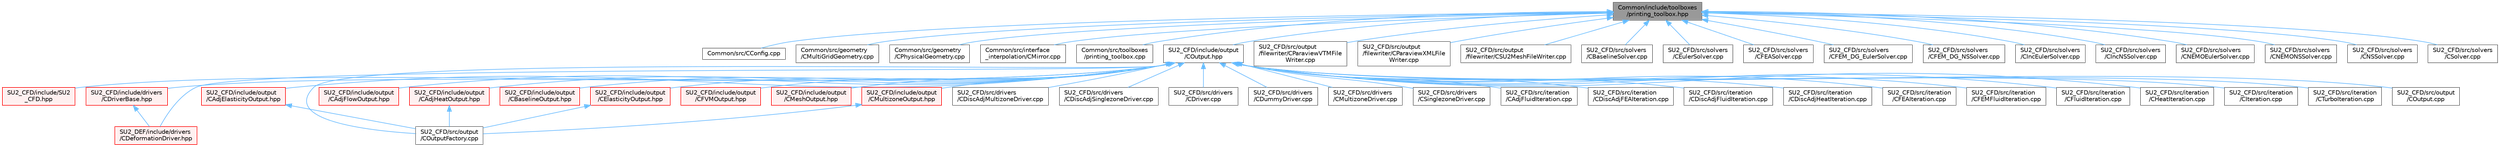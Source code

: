 digraph "Common/include/toolboxes/printing_toolbox.hpp"
{
 // LATEX_PDF_SIZE
  bgcolor="transparent";
  edge [fontname=Helvetica,fontsize=10,labelfontname=Helvetica,labelfontsize=10];
  node [fontname=Helvetica,fontsize=10,shape=box,height=0.2,width=0.4];
  Node1 [id="Node000001",label="Common/include/toolboxes\l/printing_toolbox.hpp",height=0.2,width=0.4,color="gray40", fillcolor="grey60", style="filled", fontcolor="black",tooltip="Header file for the printing toolbox."];
  Node1 -> Node2 [id="edge1_Node000001_Node000002",dir="back",color="steelblue1",style="solid",tooltip=" "];
  Node2 [id="Node000002",label="Common/src/CConfig.cpp",height=0.2,width=0.4,color="grey40", fillcolor="white", style="filled",URL="$CConfig_8cpp.html",tooltip="Main file for managing the config file."];
  Node1 -> Node3 [id="edge2_Node000001_Node000003",dir="back",color="steelblue1",style="solid",tooltip=" "];
  Node3 [id="Node000003",label="Common/src/geometry\l/CMultiGridGeometry.cpp",height=0.2,width=0.4,color="grey40", fillcolor="white", style="filled",URL="$CMultiGridGeometry_8cpp.html",tooltip="Implementation of the multigrid geometry class."];
  Node1 -> Node4 [id="edge3_Node000001_Node000004",dir="back",color="steelblue1",style="solid",tooltip=" "];
  Node4 [id="Node000004",label="Common/src/geometry\l/CPhysicalGeometry.cpp",height=0.2,width=0.4,color="grey40", fillcolor="white", style="filled",URL="$CPhysicalGeometry_8cpp.html",tooltip="Implementation of the physical geometry class."];
  Node1 -> Node5 [id="edge4_Node000001_Node000005",dir="back",color="steelblue1",style="solid",tooltip=" "];
  Node5 [id="Node000005",label="Common/src/interface\l_interpolation/CMirror.cpp",height=0.2,width=0.4,color="grey40", fillcolor="white", style="filled",URL="$CMirror_8cpp.html",tooltip="Implementation of mirror interpolation (conservative approach in FSI problems)."];
  Node1 -> Node6 [id="edge5_Node000001_Node000006",dir="back",color="steelblue1",style="solid",tooltip=" "];
  Node6 [id="Node000006",label="Common/src/toolboxes\l/printing_toolbox.cpp",height=0.2,width=0.4,color="grey40", fillcolor="white", style="filled",URL="$printing__toolbox_8cpp.html",tooltip="Printing tools."];
  Node1 -> Node7 [id="edge6_Node000001_Node000007",dir="back",color="steelblue1",style="solid",tooltip=" "];
  Node7 [id="Node000007",label="SU2_CFD/include/output\l/COutput.hpp",height=0.2,width=0.4,color="grey40", fillcolor="white", style="filled",URL="$COutput_8hpp.html",tooltip="Headers of the output class."];
  Node7 -> Node8 [id="edge7_Node000007_Node000008",dir="back",color="steelblue1",style="solid",tooltip=" "];
  Node8 [id="Node000008",label="SU2_CFD/include/SU2\l_CFD.hpp",height=0.2,width=0.4,color="red", fillcolor="#FFF0F0", style="filled",URL="$SU2__CFD_8hpp.html",tooltip="Headers of the main subroutines of the code SU2_CFD. The subroutines and functions are in the SU2_CFD..."];
  Node7 -> Node10 [id="edge8_Node000007_Node000010",dir="back",color="steelblue1",style="solid",tooltip=" "];
  Node10 [id="Node000010",label="SU2_CFD/include/drivers\l/CDriverBase.hpp",height=0.2,width=0.4,color="red", fillcolor="#FFF0F0", style="filled",URL="$CDriverBase_8hpp.html",tooltip="Base class for all drivers."];
  Node10 -> Node25 [id="edge9_Node000010_Node000025",dir="back",color="steelblue1",style="solid",tooltip=" "];
  Node25 [id="Node000025",label="SU2_DEF/include/drivers\l/CDeformationDriver.hpp",height=0.2,width=0.4,color="red", fillcolor="#FFF0F0", style="filled",URL="$CDeformationDriver_8hpp.html",tooltip="Headers of the main subroutines for driving the mesh deformation."];
  Node7 -> Node31 [id="edge10_Node000007_Node000031",dir="back",color="steelblue1",style="solid",tooltip=" "];
  Node31 [id="Node000031",label="SU2_CFD/include/output\l/CAdjElasticityOutput.hpp",height=0.2,width=0.4,color="red", fillcolor="#FFF0F0", style="filled",URL="$CAdjElasticityOutput_8hpp.html",tooltip="Headers of the adjoint elasticity output class."];
  Node31 -> Node33 [id="edge11_Node000031_Node000033",dir="back",color="steelblue1",style="solid",tooltip=" "];
  Node33 [id="Node000033",label="SU2_CFD/src/output\l/COutputFactory.cpp",height=0.2,width=0.4,color="grey40", fillcolor="white", style="filled",URL="$COutputFactory_8cpp.html",tooltip="Main subroutines for output solver information."];
  Node7 -> Node34 [id="edge12_Node000007_Node000034",dir="back",color="steelblue1",style="solid",tooltip=" "];
  Node34 [id="Node000034",label="SU2_CFD/include/output\l/CAdjFlowOutput.hpp",height=0.2,width=0.4,color="red", fillcolor="#FFF0F0", style="filled",URL="$CAdjFlowOutput_8hpp.html",tooltip="Headers of the adjoint flow output."];
  Node7 -> Node40 [id="edge13_Node000007_Node000040",dir="back",color="steelblue1",style="solid",tooltip=" "];
  Node40 [id="Node000040",label="SU2_CFD/include/output\l/CAdjHeatOutput.hpp",height=0.2,width=0.4,color="red", fillcolor="#FFF0F0", style="filled",URL="$CAdjHeatOutput_8hpp.html",tooltip="Headers of the adjoint heat output."];
  Node40 -> Node33 [id="edge14_Node000040_Node000033",dir="back",color="steelblue1",style="solid",tooltip=" "];
  Node7 -> Node42 [id="edge15_Node000007_Node000042",dir="back",color="steelblue1",style="solid",tooltip=" "];
  Node42 [id="Node000042",label="SU2_CFD/include/output\l/CBaselineOutput.hpp",height=0.2,width=0.4,color="red", fillcolor="#FFF0F0", style="filled",URL="$CBaselineOutput_8hpp.html",tooltip="Headers of the baseline output."];
  Node7 -> Node46 [id="edge16_Node000007_Node000046",dir="back",color="steelblue1",style="solid",tooltip=" "];
  Node46 [id="Node000046",label="SU2_CFD/include/output\l/CElasticityOutput.hpp",height=0.2,width=0.4,color="red", fillcolor="#FFF0F0", style="filled",URL="$CElasticityOutput_8hpp.html",tooltip="Headers of the elasticity output."];
  Node46 -> Node33 [id="edge17_Node000046_Node000033",dir="back",color="steelblue1",style="solid",tooltip=" "];
  Node7 -> Node48 [id="edge18_Node000007_Node000048",dir="back",color="steelblue1",style="solid",tooltip=" "];
  Node48 [id="Node000048",label="SU2_CFD/include/output\l/CFVMOutput.hpp",height=0.2,width=0.4,color="red", fillcolor="#FFF0F0", style="filled",URL="$CFVMOutput_8hpp.html",tooltip="Headers of the Finite Volume Method output."];
  Node7 -> Node62 [id="edge19_Node000007_Node000062",dir="back",color="steelblue1",style="solid",tooltip=" "];
  Node62 [id="Node000062",label="SU2_CFD/include/output\l/CMeshOutput.hpp",height=0.2,width=0.4,color="red", fillcolor="#FFF0F0", style="filled",URL="$CMeshOutput_8hpp.html",tooltip="Headers of the mesh output."];
  Node7 -> Node64 [id="edge20_Node000007_Node000064",dir="back",color="steelblue1",style="solid",tooltip=" "];
  Node64 [id="Node000064",label="SU2_CFD/include/output\l/CMultizoneOutput.hpp",height=0.2,width=0.4,color="red", fillcolor="#FFF0F0", style="filled",URL="$CMultizoneOutput_8hpp.html",tooltip="Headers of the main subroutines for screen and history output in multizone problems."];
  Node64 -> Node33 [id="edge21_Node000064_Node000033",dir="back",color="steelblue1",style="solid",tooltip=" "];
  Node7 -> Node16 [id="edge22_Node000007_Node000016",dir="back",color="steelblue1",style="solid",tooltip=" "];
  Node16 [id="Node000016",label="SU2_CFD/src/drivers\l/CDiscAdjMultizoneDriver.cpp",height=0.2,width=0.4,color="grey40", fillcolor="white", style="filled",URL="$CDiscAdjMultizoneDriver_8cpp.html",tooltip="The main subroutines for driving adjoint multi-zone problems."];
  Node7 -> Node20 [id="edge23_Node000007_Node000020",dir="back",color="steelblue1",style="solid",tooltip=" "];
  Node20 [id="Node000020",label="SU2_CFD/src/drivers\l/CDiscAdjSinglezoneDriver.cpp",height=0.2,width=0.4,color="grey40", fillcolor="white", style="filled",URL="$CDiscAdjSinglezoneDriver_8cpp.html",tooltip=" "];
  Node7 -> Node23 [id="edge24_Node000007_Node000023",dir="back",color="steelblue1",style="solid",tooltip=" "];
  Node23 [id="Node000023",label="SU2_CFD/src/drivers\l/CDriver.cpp",height=0.2,width=0.4,color="grey40", fillcolor="white", style="filled",URL="$CDriver_8cpp.html",tooltip="The main subroutines for driving single or multi-zone problems."];
  Node7 -> Node13 [id="edge25_Node000007_Node000013",dir="back",color="steelblue1",style="solid",tooltip=" "];
  Node13 [id="Node000013",label="SU2_CFD/src/drivers\l/CDummyDriver.cpp",height=0.2,width=0.4,color="grey40", fillcolor="white", style="filled",URL="$CDummyDriver_8cpp.html",tooltip="Dummy driver class for running the preprocessing without geometry preprocessing."];
  Node7 -> Node17 [id="edge26_Node000007_Node000017",dir="back",color="steelblue1",style="solid",tooltip=" "];
  Node17 [id="Node000017",label="SU2_CFD/src/drivers\l/CMultizoneDriver.cpp",height=0.2,width=0.4,color="grey40", fillcolor="white", style="filled",URL="$CMultizoneDriver_8cpp.html",tooltip=" "];
  Node7 -> Node21 [id="edge27_Node000007_Node000021",dir="back",color="steelblue1",style="solid",tooltip=" "];
  Node21 [id="Node000021",label="SU2_CFD/src/drivers\l/CSinglezoneDriver.cpp",height=0.2,width=0.4,color="grey40", fillcolor="white", style="filled",URL="$CSinglezoneDriver_8cpp.html",tooltip=" "];
  Node7 -> Node66 [id="edge28_Node000007_Node000066",dir="back",color="steelblue1",style="solid",tooltip=" "];
  Node66 [id="Node000066",label="SU2_CFD/src/iteration\l/CAdjFluidIteration.cpp",height=0.2,width=0.4,color="grey40", fillcolor="white", style="filled",URL="$CAdjFluidIteration_8cpp.html",tooltip="Main subroutines used by SU2_CFD."];
  Node7 -> Node67 [id="edge29_Node000007_Node000067",dir="back",color="steelblue1",style="solid",tooltip=" "];
  Node67 [id="Node000067",label="SU2_CFD/src/iteration\l/CDiscAdjFEAIteration.cpp",height=0.2,width=0.4,color="grey40", fillcolor="white", style="filled",URL="$CDiscAdjFEAIteration_8cpp.html",tooltip="Main subroutines used by SU2_CFD."];
  Node7 -> Node68 [id="edge30_Node000007_Node000068",dir="back",color="steelblue1",style="solid",tooltip=" "];
  Node68 [id="Node000068",label="SU2_CFD/src/iteration\l/CDiscAdjFluidIteration.cpp",height=0.2,width=0.4,color="grey40", fillcolor="white", style="filled",URL="$CDiscAdjFluidIteration_8cpp.html",tooltip="Main subroutines used by SU2_CFD."];
  Node7 -> Node69 [id="edge31_Node000007_Node000069",dir="back",color="steelblue1",style="solid",tooltip=" "];
  Node69 [id="Node000069",label="SU2_CFD/src/iteration\l/CDiscAdjHeatIteration.cpp",height=0.2,width=0.4,color="grey40", fillcolor="white", style="filled",URL="$CDiscAdjHeatIteration_8cpp.html",tooltip="Main subroutines used by SU2_CFD."];
  Node7 -> Node70 [id="edge32_Node000007_Node000070",dir="back",color="steelblue1",style="solid",tooltip=" "];
  Node70 [id="Node000070",label="SU2_CFD/src/iteration\l/CFEAIteration.cpp",height=0.2,width=0.4,color="grey40", fillcolor="white", style="filled",URL="$CFEAIteration_8cpp.html",tooltip="Main subroutines used by SU2_CFD."];
  Node7 -> Node71 [id="edge33_Node000007_Node000071",dir="back",color="steelblue1",style="solid",tooltip=" "];
  Node71 [id="Node000071",label="SU2_CFD/src/iteration\l/CFEMFluidIteration.cpp",height=0.2,width=0.4,color="grey40", fillcolor="white", style="filled",URL="$CFEMFluidIteration_8cpp.html",tooltip="Main subroutines used by SU2_CFD."];
  Node7 -> Node72 [id="edge34_Node000007_Node000072",dir="back",color="steelblue1",style="solid",tooltip=" "];
  Node72 [id="Node000072",label="SU2_CFD/src/iteration\l/CFluidIteration.cpp",height=0.2,width=0.4,color="grey40", fillcolor="white", style="filled",URL="$CFluidIteration_8cpp.html",tooltip="Main subroutines used by SU2_CFD."];
  Node7 -> Node73 [id="edge35_Node000007_Node000073",dir="back",color="steelblue1",style="solid",tooltip=" "];
  Node73 [id="Node000073",label="SU2_CFD/src/iteration\l/CHeatIteration.cpp",height=0.2,width=0.4,color="grey40", fillcolor="white", style="filled",URL="$CHeatIteration_8cpp.html",tooltip="Main subroutines used by SU2_CFD."];
  Node7 -> Node74 [id="edge36_Node000007_Node000074",dir="back",color="steelblue1",style="solid",tooltip=" "];
  Node74 [id="Node000074",label="SU2_CFD/src/iteration\l/CIteration.cpp",height=0.2,width=0.4,color="grey40", fillcolor="white", style="filled",URL="$CIteration_8cpp.html",tooltip=" "];
  Node7 -> Node75 [id="edge37_Node000007_Node000075",dir="back",color="steelblue1",style="solid",tooltip=" "];
  Node75 [id="Node000075",label="SU2_CFD/src/iteration\l/CTurboIteration.cpp",height=0.2,width=0.4,color="grey40", fillcolor="white", style="filled",URL="$CTurboIteration_8cpp.html",tooltip="Main subroutines used by SU2_CFD."];
  Node7 -> Node76 [id="edge38_Node000007_Node000076",dir="back",color="steelblue1",style="solid",tooltip=" "];
  Node76 [id="Node000076",label="SU2_CFD/src/output\l/COutput.cpp",height=0.2,width=0.4,color="grey40", fillcolor="white", style="filled",URL="$COutput_8cpp.html",tooltip="Main subroutines for output solver information."];
  Node7 -> Node33 [id="edge39_Node000007_Node000033",dir="back",color="steelblue1",style="solid",tooltip=" "];
  Node7 -> Node25 [id="edge40_Node000007_Node000025",dir="back",color="steelblue1",style="solid",tooltip=" "];
  Node1 -> Node77 [id="edge41_Node000001_Node000077",dir="back",color="steelblue1",style="solid",tooltip=" "];
  Node77 [id="Node000077",label="SU2_CFD/src/output\l/filewriter/CParaviewVTMFile\lWriter.cpp",height=0.2,width=0.4,color="grey40", fillcolor="white", style="filled",URL="$CParaviewVTMFileWriter_8cpp.html",tooltip="Filewriter class for Paraview binary format."];
  Node1 -> Node78 [id="edge42_Node000001_Node000078",dir="back",color="steelblue1",style="solid",tooltip=" "];
  Node78 [id="Node000078",label="SU2_CFD/src/output\l/filewriter/CParaviewXMLFile\lWriter.cpp",height=0.2,width=0.4,color="grey40", fillcolor="white", style="filled",URL="$CParaviewXMLFileWriter_8cpp.html",tooltip="Filewriter class for Paraview binary format."];
  Node1 -> Node79 [id="edge43_Node000001_Node000079",dir="back",color="steelblue1",style="solid",tooltip=" "];
  Node79 [id="Node000079",label="SU2_CFD/src/output\l/filewriter/CSU2MeshFileWriter.cpp",height=0.2,width=0.4,color="grey40", fillcolor="white", style="filled",URL="$CSU2MeshFileWriter_8cpp.html",tooltip="Filewriter class SU2 native mesh format."];
  Node1 -> Node80 [id="edge44_Node000001_Node000080",dir="back",color="steelblue1",style="solid",tooltip=" "];
  Node80 [id="Node000080",label="SU2_CFD/src/solvers\l/CBaselineSolver.cpp",height=0.2,width=0.4,color="grey40", fillcolor="white", style="filled",URL="$CBaselineSolver_8cpp.html",tooltip="Main subroutines for CBaselineSolver class."];
  Node1 -> Node81 [id="edge45_Node000001_Node000081",dir="back",color="steelblue1",style="solid",tooltip=" "];
  Node81 [id="Node000081",label="SU2_CFD/src/solvers\l/CEulerSolver.cpp",height=0.2,width=0.4,color="grey40", fillcolor="white", style="filled",URL="$CEulerSolver_8cpp.html",tooltip="Main subroutines for solving Finite-Volume Euler flow problems."];
  Node1 -> Node82 [id="edge46_Node000001_Node000082",dir="back",color="steelblue1",style="solid",tooltip=" "];
  Node82 [id="Node000082",label="SU2_CFD/src/solvers\l/CFEASolver.cpp",height=0.2,width=0.4,color="grey40", fillcolor="white", style="filled",URL="$CFEASolver_8cpp.html",tooltip="Main subroutines for solving direct FEM elasticity problems."];
  Node1 -> Node83 [id="edge47_Node000001_Node000083",dir="back",color="steelblue1",style="solid",tooltip=" "];
  Node83 [id="Node000083",label="SU2_CFD/src/solvers\l/CFEM_DG_EulerSolver.cpp",height=0.2,width=0.4,color="grey40", fillcolor="white", style="filled",URL="$CFEM__DG__EulerSolver_8cpp.html",tooltip="Main subroutines for solving finite element Euler flow problems."];
  Node1 -> Node84 [id="edge48_Node000001_Node000084",dir="back",color="steelblue1",style="solid",tooltip=" "];
  Node84 [id="Node000084",label="SU2_CFD/src/solvers\l/CFEM_DG_NSSolver.cpp",height=0.2,width=0.4,color="grey40", fillcolor="white", style="filled",URL="$CFEM__DG__NSSolver_8cpp.html",tooltip="Main subroutines for solving finite element Navier-Stokes flow problems."];
  Node1 -> Node85 [id="edge49_Node000001_Node000085",dir="back",color="steelblue1",style="solid",tooltip=" "];
  Node85 [id="Node000085",label="SU2_CFD/src/solvers\l/CIncEulerSolver.cpp",height=0.2,width=0.4,color="grey40", fillcolor="white", style="filled",URL="$CIncEulerSolver_8cpp.html",tooltip="Main subroutines for solving incompressible flow (Euler, Navier-Stokes, etc.)."];
  Node1 -> Node86 [id="edge50_Node000001_Node000086",dir="back",color="steelblue1",style="solid",tooltip=" "];
  Node86 [id="Node000086",label="SU2_CFD/src/solvers\l/CIncNSSolver.cpp",height=0.2,width=0.4,color="grey40", fillcolor="white", style="filled",URL="$CIncNSSolver_8cpp.html",tooltip="Main subroutines for solving Navier-Stokes incompressible flow."];
  Node1 -> Node87 [id="edge51_Node000001_Node000087",dir="back",color="steelblue1",style="solid",tooltip=" "];
  Node87 [id="Node000087",label="SU2_CFD/src/solvers\l/CNEMOEulerSolver.cpp",height=0.2,width=0.4,color="grey40", fillcolor="white", style="filled",URL="$CNEMOEulerSolver_8cpp.html",tooltip="Headers of the CNEMOEulerSolver class."];
  Node1 -> Node88 [id="edge52_Node000001_Node000088",dir="back",color="steelblue1",style="solid",tooltip=" "];
  Node88 [id="Node000088",label="SU2_CFD/src/solvers\l/CNEMONSSolver.cpp",height=0.2,width=0.4,color="grey40", fillcolor="white", style="filled",URL="$CNEMONSSolver_8cpp.html",tooltip="Headers of the CNEMONSSolver class."];
  Node1 -> Node89 [id="edge53_Node000001_Node000089",dir="back",color="steelblue1",style="solid",tooltip=" "];
  Node89 [id="Node000089",label="SU2_CFD/src/solvers\l/CNSSolver.cpp",height=0.2,width=0.4,color="grey40", fillcolor="white", style="filled",URL="$CNSSolver_8cpp.html",tooltip="Main subroutines for solving Finite-Volume Navier-Stokes flow problems."];
  Node1 -> Node90 [id="edge54_Node000001_Node000090",dir="back",color="steelblue1",style="solid",tooltip=" "];
  Node90 [id="Node000090",label="SU2_CFD/src/solvers\l/CSolver.cpp",height=0.2,width=0.4,color="grey40", fillcolor="white", style="filled",URL="$CSolver_8cpp.html",tooltip="Main subroutines for CSolver class."];
}

